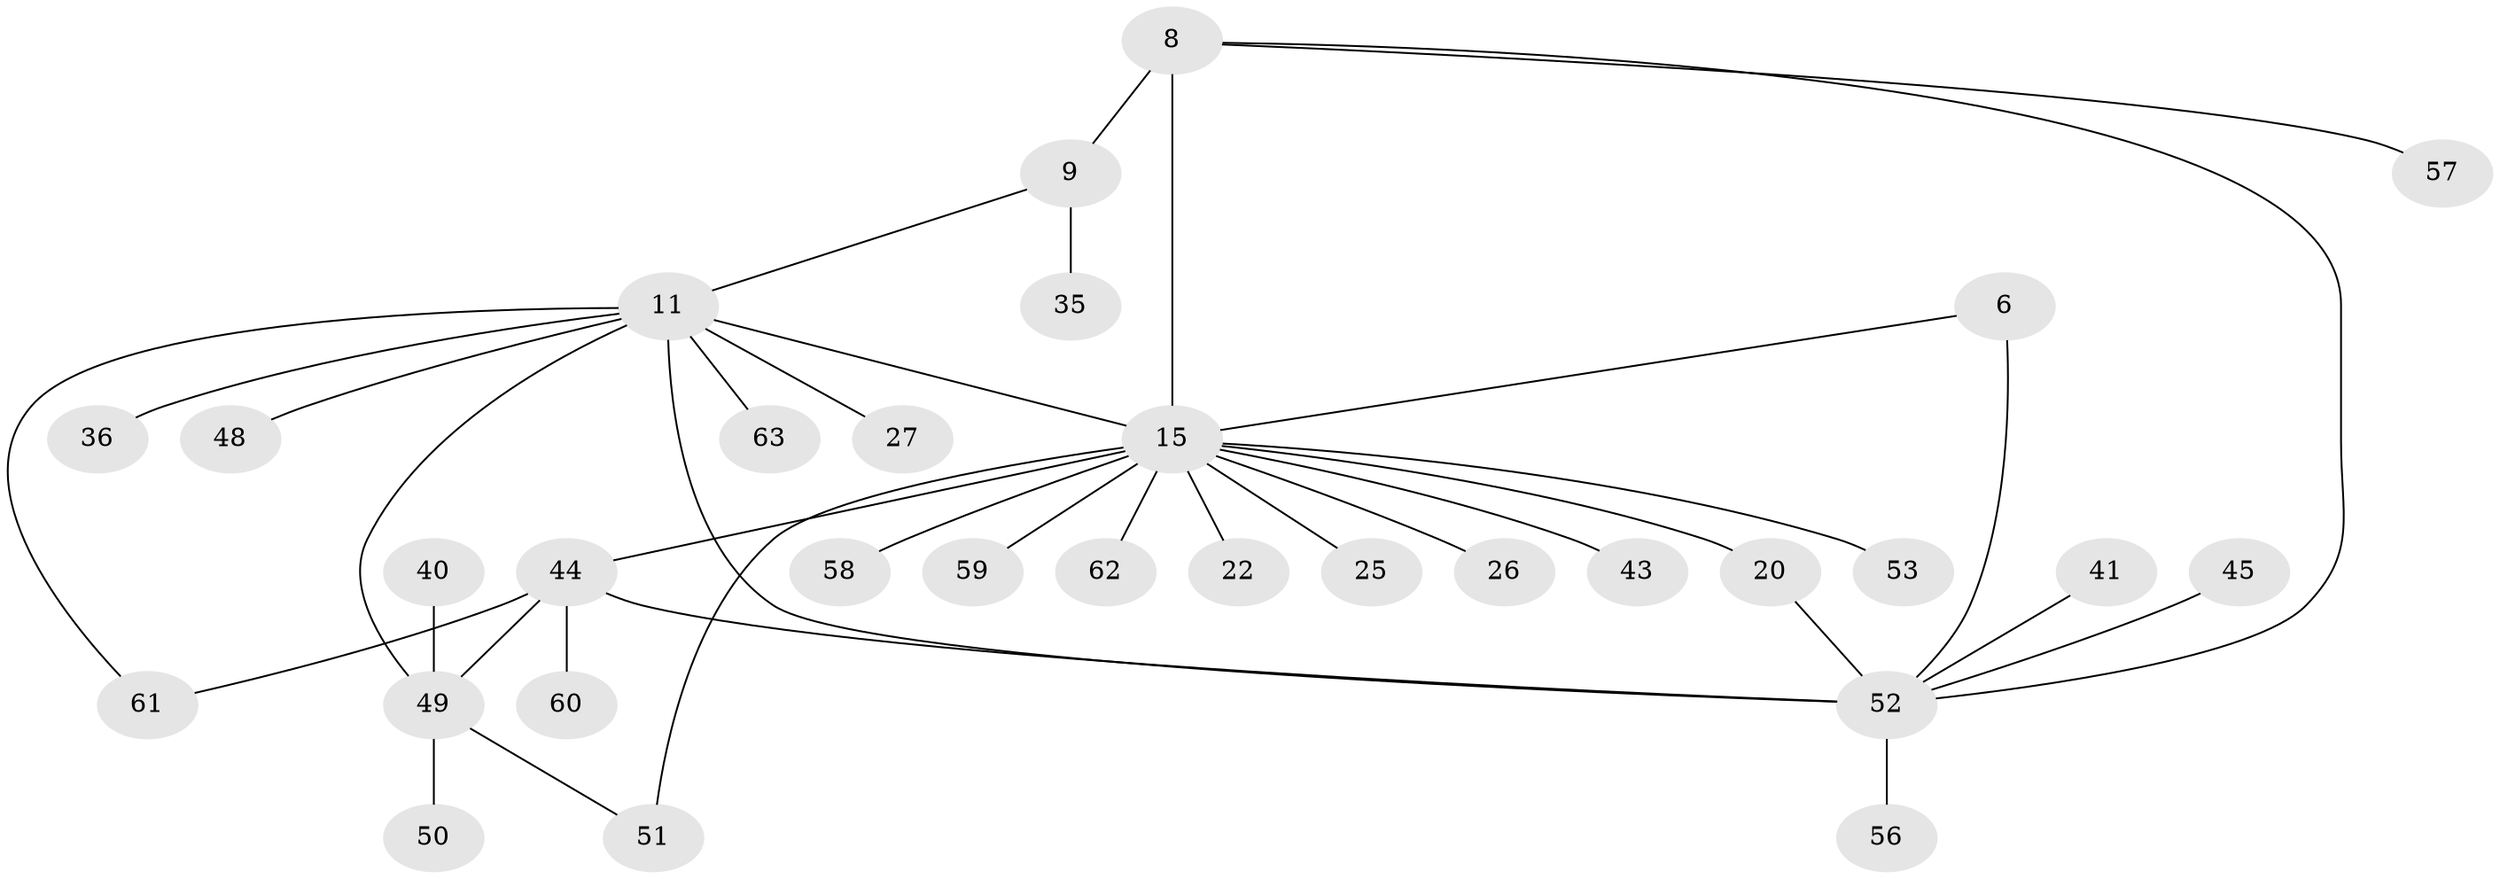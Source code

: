 // original degree distribution, {5: 0.031746031746031744, 4: 0.047619047619047616, 8: 0.031746031746031744, 6: 0.06349206349206349, 3: 0.1111111111111111, 7: 0.031746031746031744, 10: 0.015873015873015872, 1: 0.5238095238095238, 2: 0.14285714285714285}
// Generated by graph-tools (version 1.1) at 2025/54/03/09/25 04:54:21]
// undirected, 31 vertices, 38 edges
graph export_dot {
graph [start="1"]
  node [color=gray90,style=filled];
  6;
  8;
  9 [super="+7"];
  11 [super="+10+2"];
  15 [super="+13+3"];
  20;
  22;
  25;
  26 [super="+24"];
  27;
  35;
  36 [super="+34"];
  40;
  41;
  43;
  44 [super="+38"];
  45;
  48 [super="+31"];
  49 [super="+39"];
  50;
  51 [super="+42"];
  52 [super="+23+5"];
  53;
  56 [super="+28+54"];
  57 [super="+55"];
  58;
  59;
  60;
  61;
  62;
  63;
  6 -- 15;
  6 -- 52 [weight=2];
  8 -- 9 [weight=2];
  8 -- 15 [weight=2];
  8 -- 52;
  8 -- 57;
  9 -- 35;
  9 -- 11;
  11 -- 61;
  11 -- 63;
  11 -- 27 [weight=2];
  11 -- 52 [weight=3];
  11 -- 48;
  11 -- 36;
  11 -- 15 [weight=2];
  11 -- 49 [weight=2];
  15 -- 58;
  15 -- 22;
  15 -- 62;
  15 -- 25;
  15 -- 43;
  15 -- 51;
  15 -- 20;
  15 -- 53;
  15 -- 59;
  15 -- 26;
  15 -- 44 [weight=2];
  20 -- 52;
  40 -- 49;
  41 -- 52;
  44 -- 52;
  44 -- 61;
  44 -- 60;
  44 -- 49;
  45 -- 52;
  49 -- 50;
  49 -- 51;
  52 -- 56;
}
